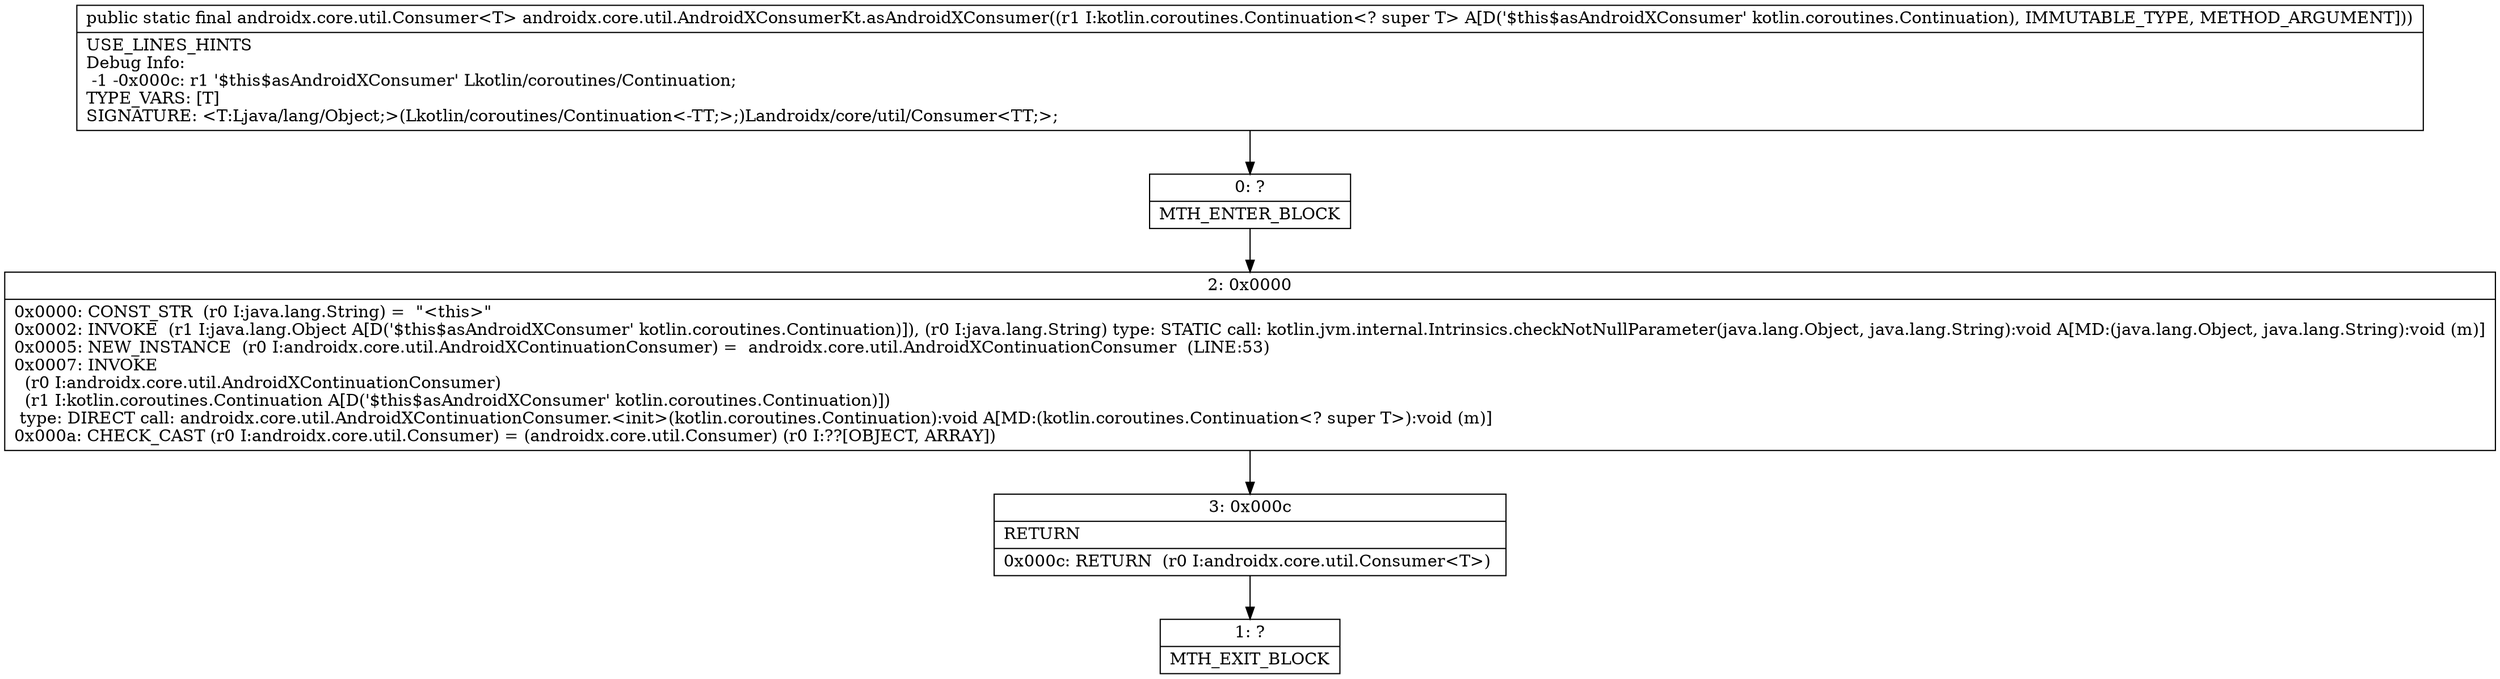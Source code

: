 digraph "CFG forandroidx.core.util.AndroidXConsumerKt.asAndroidXConsumer(Lkotlin\/coroutines\/Continuation;)Landroidx\/core\/util\/Consumer;" {
Node_0 [shape=record,label="{0\:\ ?|MTH_ENTER_BLOCK\l}"];
Node_2 [shape=record,label="{2\:\ 0x0000|0x0000: CONST_STR  (r0 I:java.lang.String) =  \"\<this\>\" \l0x0002: INVOKE  (r1 I:java.lang.Object A[D('$this$asAndroidXConsumer' kotlin.coroutines.Continuation)]), (r0 I:java.lang.String) type: STATIC call: kotlin.jvm.internal.Intrinsics.checkNotNullParameter(java.lang.Object, java.lang.String):void A[MD:(java.lang.Object, java.lang.String):void (m)]\l0x0005: NEW_INSTANCE  (r0 I:androidx.core.util.AndroidXContinuationConsumer) =  androidx.core.util.AndroidXContinuationConsumer  (LINE:53)\l0x0007: INVOKE  \l  (r0 I:androidx.core.util.AndroidXContinuationConsumer)\l  (r1 I:kotlin.coroutines.Continuation A[D('$this$asAndroidXConsumer' kotlin.coroutines.Continuation)])\l type: DIRECT call: androidx.core.util.AndroidXContinuationConsumer.\<init\>(kotlin.coroutines.Continuation):void A[MD:(kotlin.coroutines.Continuation\<? super T\>):void (m)]\l0x000a: CHECK_CAST (r0 I:androidx.core.util.Consumer) = (androidx.core.util.Consumer) (r0 I:??[OBJECT, ARRAY]) \l}"];
Node_3 [shape=record,label="{3\:\ 0x000c|RETURN\l|0x000c: RETURN  (r0 I:androidx.core.util.Consumer\<T\>) \l}"];
Node_1 [shape=record,label="{1\:\ ?|MTH_EXIT_BLOCK\l}"];
MethodNode[shape=record,label="{public static final androidx.core.util.Consumer\<T\> androidx.core.util.AndroidXConsumerKt.asAndroidXConsumer((r1 I:kotlin.coroutines.Continuation\<? super T\> A[D('$this$asAndroidXConsumer' kotlin.coroutines.Continuation), IMMUTABLE_TYPE, METHOD_ARGUMENT]))  | USE_LINES_HINTS\lDebug Info:\l  \-1 \-0x000c: r1 '$this$asAndroidXConsumer' Lkotlin\/coroutines\/Continuation;\lTYPE_VARS: [T]\lSIGNATURE: \<T:Ljava\/lang\/Object;\>(Lkotlin\/coroutines\/Continuation\<\-TT;\>;)Landroidx\/core\/util\/Consumer\<TT;\>;\l}"];
MethodNode -> Node_0;Node_0 -> Node_2;
Node_2 -> Node_3;
Node_3 -> Node_1;
}

